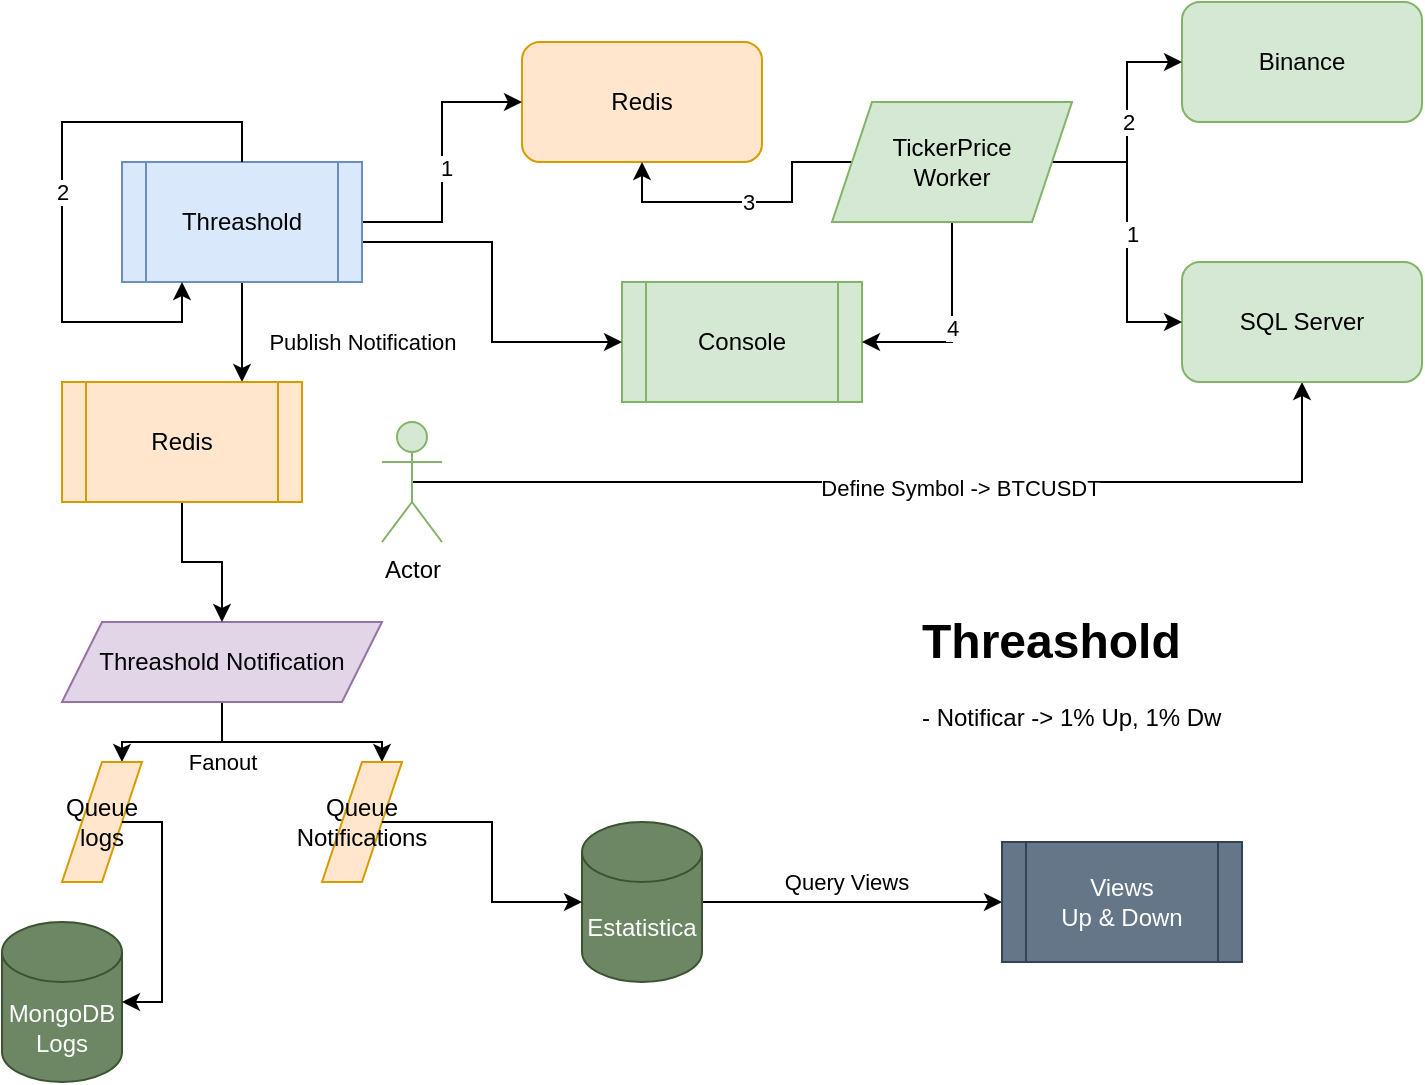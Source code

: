 <mxfile version="23.0.2" type="device">
  <diagram name="Página-1" id="orKtkqgNnEhuvpbU4lRC">
    <mxGraphModel dx="896" dy="561" grid="1" gridSize="10" guides="1" tooltips="1" connect="1" arrows="1" fold="1" page="1" pageScale="1" pageWidth="850" pageHeight="1100" math="0" shadow="0">
      <root>
        <mxCell id="0" />
        <mxCell id="1" parent="0" />
        <mxCell id="g9TUhTmFaGRDurfYE0z2-6" style="edgeStyle=orthogonalEdgeStyle;rounded=0;orthogonalLoop=1;jettySize=auto;html=1;exitX=0.5;exitY=0.5;exitDx=0;exitDy=0;exitPerimeter=0;entryX=0.5;entryY=1;entryDx=0;entryDy=0;" parent="1" source="6Vy0_xkDUqe9r4v5dvLa-1" target="g9TUhTmFaGRDurfYE0z2-1" edge="1">
          <mxGeometry relative="1" as="geometry" />
        </mxCell>
        <mxCell id="g9TUhTmFaGRDurfYE0z2-7" value="Define Symbol -&amp;gt; BTCUSDT" style="edgeLabel;html=1;align=center;verticalAlign=middle;resizable=0;points=[];" parent="g9TUhTmFaGRDurfYE0z2-6" vertex="1" connectable="0">
          <mxGeometry x="0.106" y="-3" relative="1" as="geometry">
            <mxPoint as="offset" />
          </mxGeometry>
        </mxCell>
        <mxCell id="6Vy0_xkDUqe9r4v5dvLa-1" value="Actor" style="shape=umlActor;verticalLabelPosition=bottom;verticalAlign=top;html=1;outlineConnect=0;fillColor=#d5e8d4;strokeColor=#82b366;" parent="1" vertex="1">
          <mxGeometry x="200" y="250" width="30" height="60" as="geometry" />
        </mxCell>
        <mxCell id="g9TUhTmFaGRDurfYE0z2-1" value="SQL Server" style="rounded=1;whiteSpace=wrap;html=1;fillColor=#d5e8d4;strokeColor=#82b366;" parent="1" vertex="1">
          <mxGeometry x="600" y="170" width="120" height="60" as="geometry" />
        </mxCell>
        <mxCell id="g9TUhTmFaGRDurfYE0z2-2" value="Binance" style="rounded=1;whiteSpace=wrap;html=1;fillColor=#d5e8d4;strokeColor=#82b366;" parent="1" vertex="1">
          <mxGeometry x="600" y="40" width="120" height="60" as="geometry" />
        </mxCell>
        <mxCell id="g9TUhTmFaGRDurfYE0z2-4" value="Redis" style="rounded=1;whiteSpace=wrap;html=1;fillColor=#ffe6cc;strokeColor=#d79b00;" parent="1" vertex="1">
          <mxGeometry x="270" y="60" width="120" height="60" as="geometry" />
        </mxCell>
        <mxCell id="g9TUhTmFaGRDurfYE0z2-5" value="Console" style="shape=process;whiteSpace=wrap;html=1;backgroundOutline=1;fillColor=#d5e8d4;strokeColor=#82b366;" parent="1" vertex="1">
          <mxGeometry x="320" y="180" width="120" height="60" as="geometry" />
        </mxCell>
        <mxCell id="g9TUhTmFaGRDurfYE0z2-9" style="edgeStyle=orthogonalEdgeStyle;rounded=0;orthogonalLoop=1;jettySize=auto;html=1;entryX=0;entryY=0.5;entryDx=0;entryDy=0;" parent="1" source="g9TUhTmFaGRDurfYE0z2-8" target="g9TUhTmFaGRDurfYE0z2-1" edge="1">
          <mxGeometry relative="1" as="geometry" />
        </mxCell>
        <mxCell id="g9TUhTmFaGRDurfYE0z2-10" value="1" style="edgeLabel;html=1;align=center;verticalAlign=middle;resizable=0;points=[];" parent="g9TUhTmFaGRDurfYE0z2-9" vertex="1" connectable="0">
          <mxGeometry x="0.008" y="2" relative="1" as="geometry">
            <mxPoint as="offset" />
          </mxGeometry>
        </mxCell>
        <mxCell id="g9TUhTmFaGRDurfYE0z2-11" value="2" style="edgeStyle=orthogonalEdgeStyle;rounded=0;orthogonalLoop=1;jettySize=auto;html=1;entryX=0;entryY=0.5;entryDx=0;entryDy=0;" parent="1" source="g9TUhTmFaGRDurfYE0z2-8" target="g9TUhTmFaGRDurfYE0z2-2" edge="1">
          <mxGeometry relative="1" as="geometry" />
        </mxCell>
        <mxCell id="g9TUhTmFaGRDurfYE0z2-12" value="3" style="edgeStyle=orthogonalEdgeStyle;rounded=0;orthogonalLoop=1;jettySize=auto;html=1;entryX=0.5;entryY=1;entryDx=0;entryDy=0;" parent="1" source="g9TUhTmFaGRDurfYE0z2-8" target="g9TUhTmFaGRDurfYE0z2-4" edge="1">
          <mxGeometry relative="1" as="geometry" />
        </mxCell>
        <mxCell id="g9TUhTmFaGRDurfYE0z2-13" value="4" style="edgeStyle=orthogonalEdgeStyle;rounded=0;orthogonalLoop=1;jettySize=auto;html=1;entryX=1;entryY=0.5;entryDx=0;entryDy=0;" parent="1" source="g9TUhTmFaGRDurfYE0z2-8" target="g9TUhTmFaGRDurfYE0z2-5" edge="1">
          <mxGeometry relative="1" as="geometry" />
        </mxCell>
        <mxCell id="g9TUhTmFaGRDurfYE0z2-8" value="TickerPrice&lt;br&gt;Worker" style="shape=parallelogram;perimeter=parallelogramPerimeter;whiteSpace=wrap;html=1;fixedSize=1;fillColor=#d5e8d4;strokeColor=#82b366;" parent="1" vertex="1">
          <mxGeometry x="425" y="90" width="120" height="60" as="geometry" />
        </mxCell>
        <mxCell id="g9TUhTmFaGRDurfYE0z2-15" style="edgeStyle=orthogonalEdgeStyle;rounded=0;orthogonalLoop=1;jettySize=auto;html=1;entryX=0;entryY=0.5;entryDx=0;entryDy=0;" parent="1" source="g9TUhTmFaGRDurfYE0z2-14" target="g9TUhTmFaGRDurfYE0z2-4" edge="1">
          <mxGeometry relative="1" as="geometry" />
        </mxCell>
        <mxCell id="g9TUhTmFaGRDurfYE0z2-17" value="1" style="edgeLabel;html=1;align=center;verticalAlign=middle;resizable=0;points=[];" parent="g9TUhTmFaGRDurfYE0z2-15" vertex="1" connectable="0">
          <mxGeometry x="-0.037" y="-2" relative="1" as="geometry">
            <mxPoint as="offset" />
          </mxGeometry>
        </mxCell>
        <mxCell id="G_dlDyoEbi96RCxGxSzA-3" style="edgeStyle=orthogonalEdgeStyle;rounded=0;orthogonalLoop=1;jettySize=auto;html=1;entryX=0.75;entryY=0;entryDx=0;entryDy=0;" edge="1" parent="1" source="g9TUhTmFaGRDurfYE0z2-14" target="G_dlDyoEbi96RCxGxSzA-2">
          <mxGeometry relative="1" as="geometry" />
        </mxCell>
        <mxCell id="G_dlDyoEbi96RCxGxSzA-4" value="Publish Notification" style="edgeLabel;html=1;align=center;verticalAlign=middle;resizable=0;points=[];" vertex="1" connectable="0" parent="G_dlDyoEbi96RCxGxSzA-3">
          <mxGeometry x="0.2" y="1" relative="1" as="geometry">
            <mxPoint x="59" as="offset" />
          </mxGeometry>
        </mxCell>
        <mxCell id="G_dlDyoEbi96RCxGxSzA-20" style="edgeStyle=orthogonalEdgeStyle;rounded=0;orthogonalLoop=1;jettySize=auto;html=1;entryX=0;entryY=0.5;entryDx=0;entryDy=0;" edge="1" parent="1" source="g9TUhTmFaGRDurfYE0z2-14" target="g9TUhTmFaGRDurfYE0z2-5">
          <mxGeometry relative="1" as="geometry">
            <Array as="points">
              <mxPoint x="255" y="160" />
              <mxPoint x="255" y="210" />
            </Array>
          </mxGeometry>
        </mxCell>
        <mxCell id="g9TUhTmFaGRDurfYE0z2-14" value="Threashold" style="shape=process;whiteSpace=wrap;html=1;backgroundOutline=1;fillColor=#dae8fc;strokeColor=#6c8ebf;" parent="1" vertex="1">
          <mxGeometry x="70" y="120" width="120" height="60" as="geometry" />
        </mxCell>
        <mxCell id="g9TUhTmFaGRDurfYE0z2-16" value="2" style="edgeStyle=orthogonalEdgeStyle;rounded=0;orthogonalLoop=1;jettySize=auto;html=1;entryX=0.25;entryY=1;entryDx=0;entryDy=0;" parent="1" source="g9TUhTmFaGRDurfYE0z2-14" target="g9TUhTmFaGRDurfYE0z2-14" edge="1">
          <mxGeometry relative="1" as="geometry">
            <Array as="points">
              <mxPoint x="130" y="100" />
              <mxPoint x="40" y="100" />
              <mxPoint x="40" y="200" />
              <mxPoint x="100" y="200" />
            </Array>
          </mxGeometry>
        </mxCell>
        <mxCell id="g9TUhTmFaGRDurfYE0z2-20" value="&lt;h1&gt;Threashold&lt;br&gt;&lt;/h1&gt;&lt;p&gt;- Notificar -&amp;gt; 1% Up, 1% Dw&lt;br&gt;&lt;/p&gt;" style="text;html=1;strokeColor=none;fillColor=none;spacing=5;spacingTop=-20;whiteSpace=wrap;overflow=hidden;rounded=0;" parent="1" vertex="1">
          <mxGeometry x="465" y="340" width="185" height="80" as="geometry" />
        </mxCell>
        <mxCell id="g9TUhTmFaGRDurfYE0z2-26" style="edgeStyle=orthogonalEdgeStyle;rounded=0;orthogonalLoop=1;jettySize=auto;html=1;" parent="1" source="g9TUhTmFaGRDurfYE0z2-21" target="g9TUhTmFaGRDurfYE0z2-24" edge="1">
          <mxGeometry relative="1" as="geometry" />
        </mxCell>
        <mxCell id="G_dlDyoEbi96RCxGxSzA-17" value="Query Views" style="edgeLabel;html=1;align=center;verticalAlign=middle;resizable=0;points=[];" vertex="1" connectable="0" parent="g9TUhTmFaGRDurfYE0z2-26">
          <mxGeometry x="-0.04" y="-2" relative="1" as="geometry">
            <mxPoint y="-12" as="offset" />
          </mxGeometry>
        </mxCell>
        <mxCell id="g9TUhTmFaGRDurfYE0z2-21" value="Estatistica" style="shape=cylinder3;whiteSpace=wrap;html=1;boundedLbl=1;backgroundOutline=1;size=15;fillColor=#6d8764;fontColor=#ffffff;strokeColor=#3A5431;" parent="1" vertex="1">
          <mxGeometry x="300" y="450" width="60" height="80" as="geometry" />
        </mxCell>
        <mxCell id="g9TUhTmFaGRDurfYE0z2-24" value="Views&lt;br&gt;Up &amp;amp; Down&lt;br&gt;" style="shape=process;whiteSpace=wrap;html=1;backgroundOutline=1;fillColor=#647687;fontColor=#ffffff;strokeColor=#314354;" parent="1" vertex="1">
          <mxGeometry x="510" y="460" width="120" height="60" as="geometry" />
        </mxCell>
        <mxCell id="G_dlDyoEbi96RCxGxSzA-10" style="edgeStyle=orthogonalEdgeStyle;rounded=0;orthogonalLoop=1;jettySize=auto;html=1;entryX=0.75;entryY=0;entryDx=0;entryDy=0;" edge="1" parent="1" source="G_dlDyoEbi96RCxGxSzA-1" target="G_dlDyoEbi96RCxGxSzA-8">
          <mxGeometry relative="1" as="geometry" />
        </mxCell>
        <mxCell id="G_dlDyoEbi96RCxGxSzA-13" style="edgeStyle=orthogonalEdgeStyle;rounded=0;orthogonalLoop=1;jettySize=auto;html=1;entryX=0.75;entryY=0;entryDx=0;entryDy=0;" edge="1" parent="1" source="G_dlDyoEbi96RCxGxSzA-1" target="G_dlDyoEbi96RCxGxSzA-12">
          <mxGeometry relative="1" as="geometry" />
        </mxCell>
        <mxCell id="G_dlDyoEbi96RCxGxSzA-14" value="Fanout" style="edgeLabel;html=1;align=center;verticalAlign=middle;resizable=0;points=[];" vertex="1" connectable="0" parent="G_dlDyoEbi96RCxGxSzA-13">
          <mxGeometry x="-0.327" y="-2" relative="1" as="geometry">
            <mxPoint x="-17" y="8" as="offset" />
          </mxGeometry>
        </mxCell>
        <mxCell id="G_dlDyoEbi96RCxGxSzA-1" value="Threashold Notification" style="shape=parallelogram;perimeter=parallelogramPerimeter;whiteSpace=wrap;html=1;fixedSize=1;fillColor=#e1d5e7;strokeColor=#9673a6;" vertex="1" parent="1">
          <mxGeometry x="40" y="350" width="160" height="40" as="geometry" />
        </mxCell>
        <mxCell id="G_dlDyoEbi96RCxGxSzA-5" style="edgeStyle=orthogonalEdgeStyle;rounded=0;orthogonalLoop=1;jettySize=auto;html=1;entryX=0.5;entryY=0;entryDx=0;entryDy=0;" edge="1" parent="1" source="G_dlDyoEbi96RCxGxSzA-2" target="G_dlDyoEbi96RCxGxSzA-1">
          <mxGeometry relative="1" as="geometry" />
        </mxCell>
        <mxCell id="G_dlDyoEbi96RCxGxSzA-2" value="Redis" style="shape=process;whiteSpace=wrap;html=1;backgroundOutline=1;fillColor=#ffe6cc;strokeColor=#d79b00;" vertex="1" parent="1">
          <mxGeometry x="40" y="230" width="120" height="60" as="geometry" />
        </mxCell>
        <mxCell id="G_dlDyoEbi96RCxGxSzA-7" value="MongoDB&lt;br&gt;Logs" style="shape=cylinder3;whiteSpace=wrap;html=1;boundedLbl=1;backgroundOutline=1;size=15;fillColor=#6d8764;fontColor=#ffffff;strokeColor=#3A5431;" vertex="1" parent="1">
          <mxGeometry x="10" y="500" width="60" height="80" as="geometry" />
        </mxCell>
        <mxCell id="G_dlDyoEbi96RCxGxSzA-8" value="Queue&lt;br&gt;logs" style="shape=parallelogram;perimeter=parallelogramPerimeter;whiteSpace=wrap;html=1;fixedSize=1;fillColor=#ffe6cc;strokeColor=#d79b00;" vertex="1" parent="1">
          <mxGeometry x="40" y="420" width="40" height="60" as="geometry" />
        </mxCell>
        <mxCell id="G_dlDyoEbi96RCxGxSzA-11" style="edgeStyle=orthogonalEdgeStyle;rounded=0;orthogonalLoop=1;jettySize=auto;html=1;entryX=1;entryY=0.5;entryDx=0;entryDy=0;entryPerimeter=0;" edge="1" parent="1" source="G_dlDyoEbi96RCxGxSzA-8" target="G_dlDyoEbi96RCxGxSzA-7">
          <mxGeometry relative="1" as="geometry">
            <Array as="points">
              <mxPoint x="90" y="450" />
              <mxPoint x="90" y="540" />
            </Array>
          </mxGeometry>
        </mxCell>
        <mxCell id="G_dlDyoEbi96RCxGxSzA-12" value="Queue&lt;br&gt;Notifications" style="shape=parallelogram;perimeter=parallelogramPerimeter;whiteSpace=wrap;html=1;fixedSize=1;fillColor=#ffe6cc;strokeColor=#d79b00;" vertex="1" parent="1">
          <mxGeometry x="170" y="420" width="40" height="60" as="geometry" />
        </mxCell>
        <mxCell id="G_dlDyoEbi96RCxGxSzA-16" style="edgeStyle=orthogonalEdgeStyle;rounded=0;orthogonalLoop=1;jettySize=auto;html=1;entryX=0;entryY=0.5;entryDx=0;entryDy=0;entryPerimeter=0;" edge="1" parent="1" source="G_dlDyoEbi96RCxGxSzA-12" target="g9TUhTmFaGRDurfYE0z2-21">
          <mxGeometry relative="1" as="geometry" />
        </mxCell>
      </root>
    </mxGraphModel>
  </diagram>
</mxfile>
